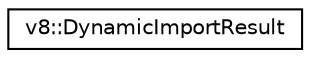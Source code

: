 digraph "Graphical Class Hierarchy"
{
  edge [fontname="Helvetica",fontsize="10",labelfontname="Helvetica",labelfontsize="10"];
  node [fontname="Helvetica",fontsize="10",shape=record];
  rankdir="LR";
  Node1 [label="v8::DynamicImportResult",height=0.2,width=0.4,color="black", fillcolor="white", style="filled",URL="$classv8_1_1DynamicImportResult.html"];
}
